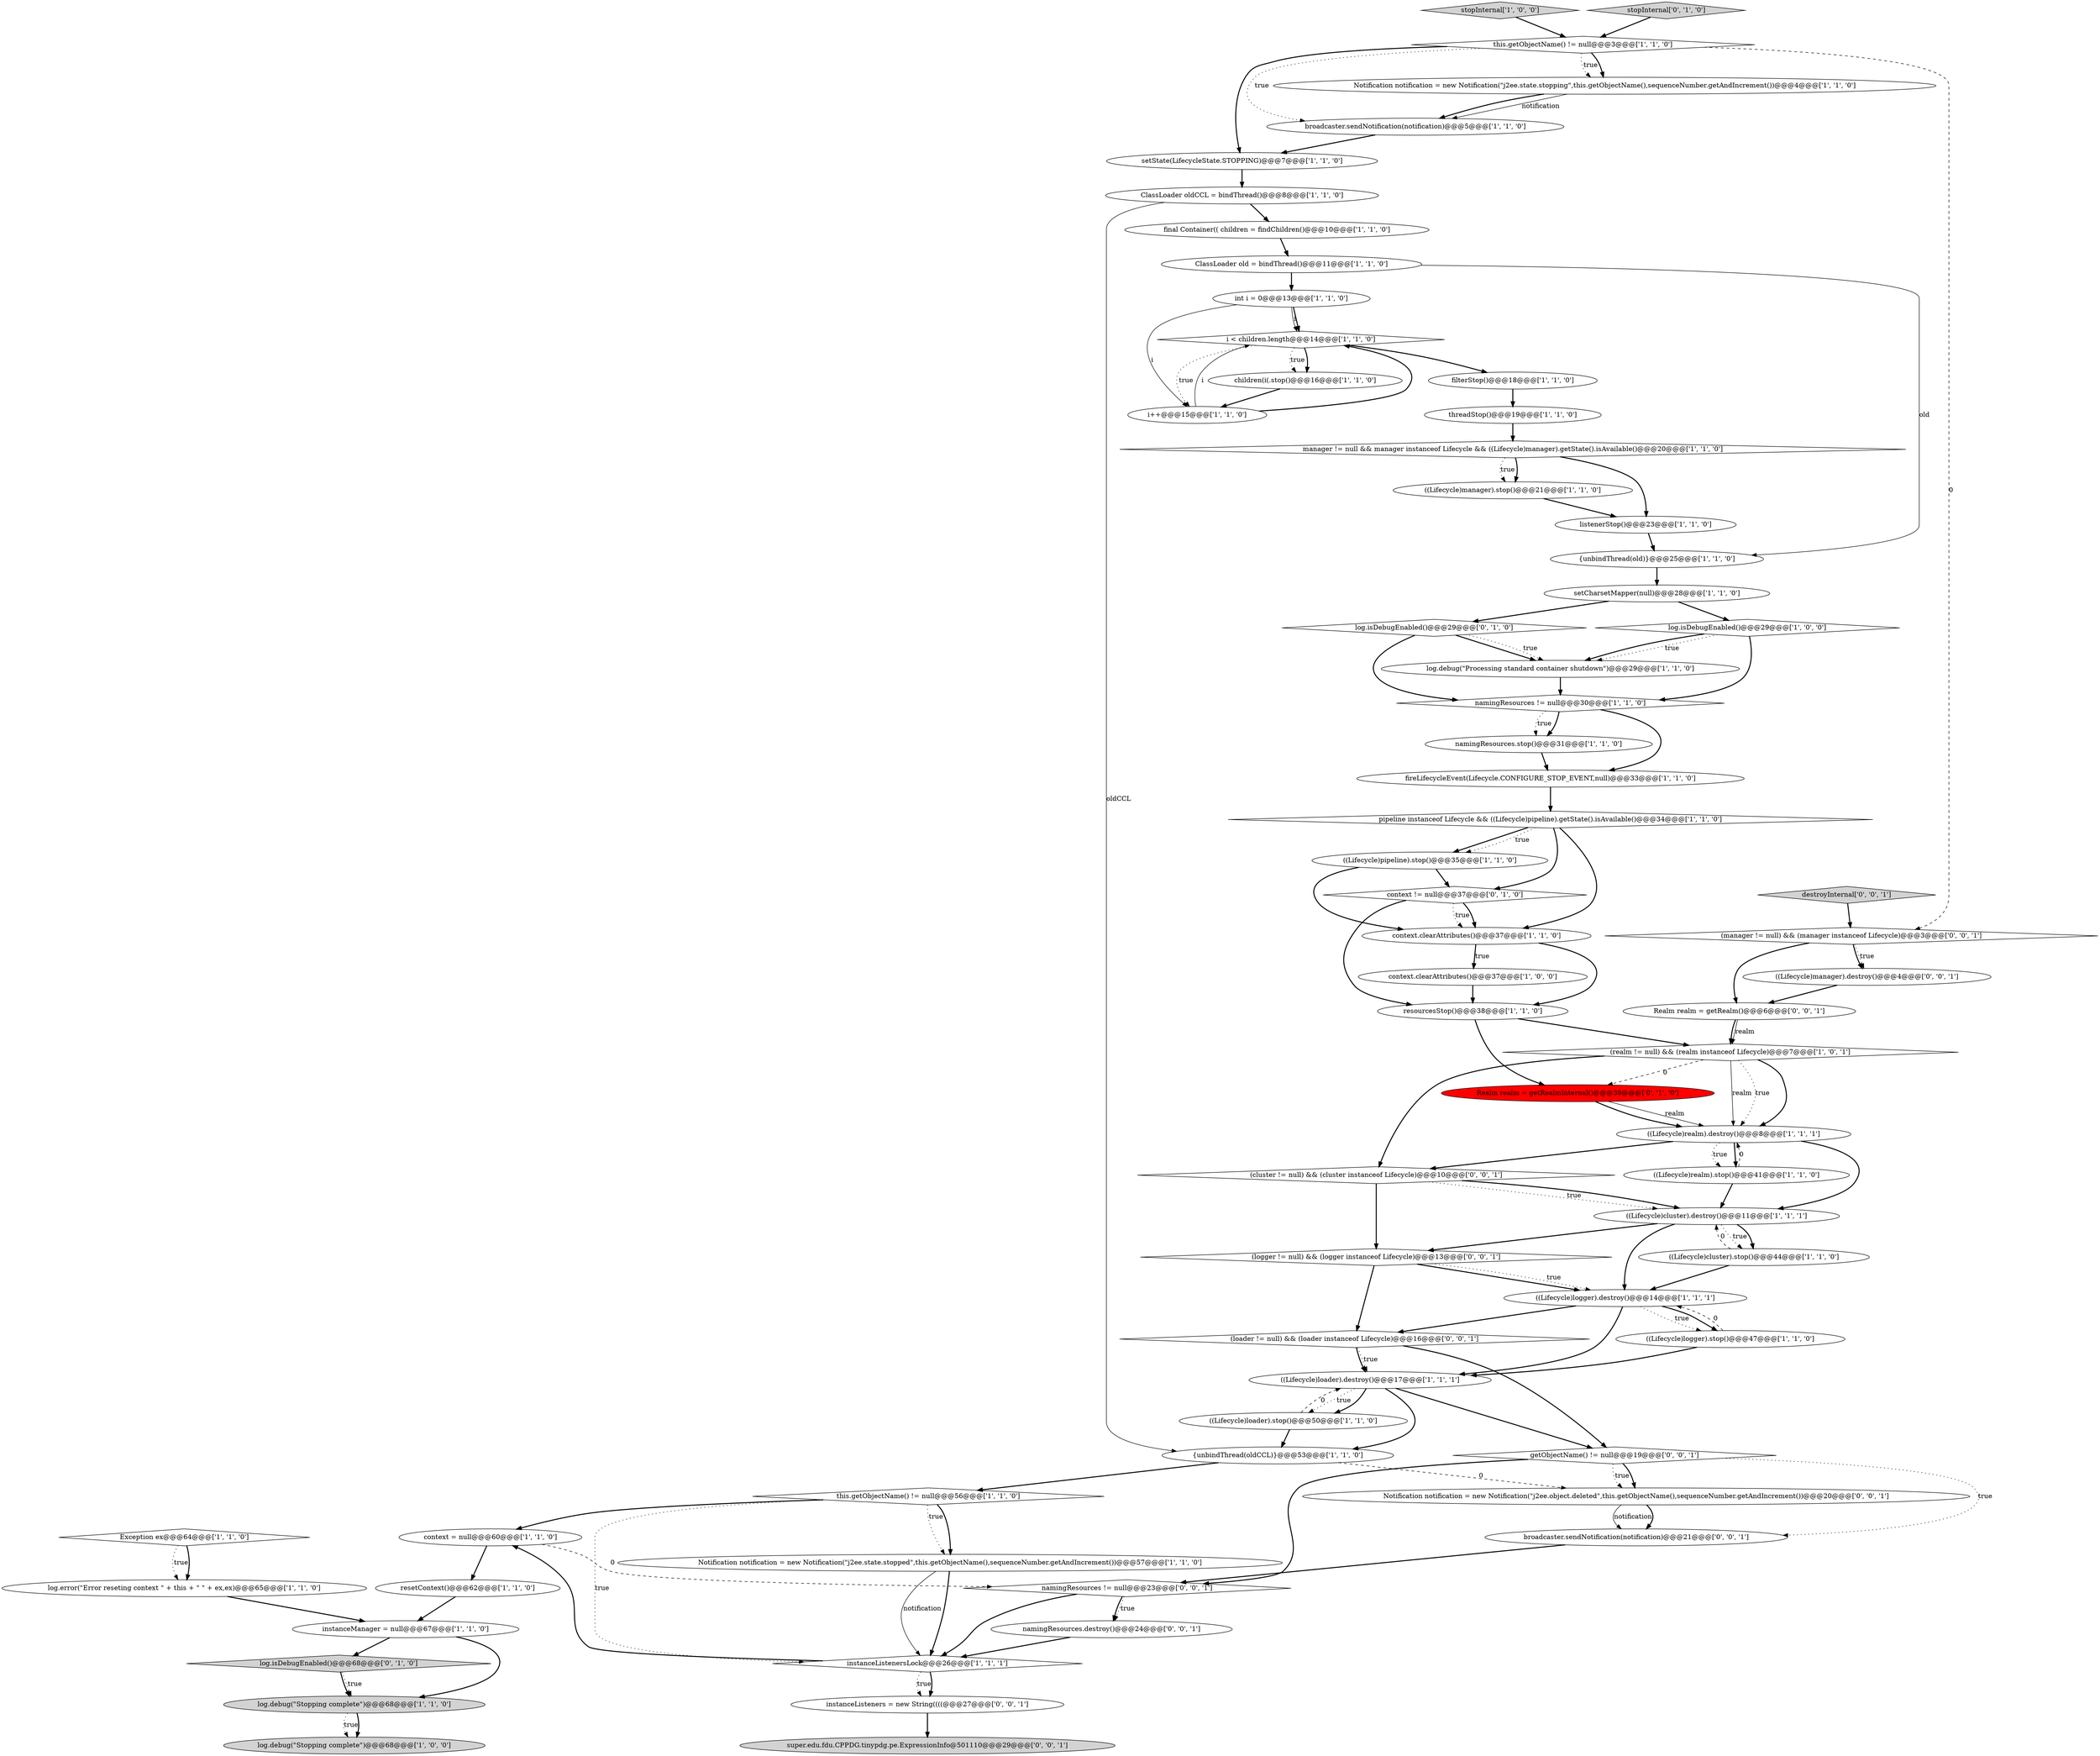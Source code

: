 digraph {
34 [style = filled, label = "(realm != null) && (realm instanceof Lifecycle)@@@7@@@['1', '0', '1']", fillcolor = white, shape = diamond image = "AAA0AAABBB1BBB"];
5 [style = filled, label = "stopInternal['1', '0', '0']", fillcolor = lightgray, shape = diamond image = "AAA0AAABBB1BBB"];
8 [style = filled, label = "context = null@@@60@@@['1', '1', '0']", fillcolor = white, shape = ellipse image = "AAA0AAABBB1BBB"];
43 [style = filled, label = "int i = 0@@@13@@@['1', '1', '0']", fillcolor = white, shape = ellipse image = "AAA0AAABBB1BBB"];
17 [style = filled, label = "setCharsetMapper(null)@@@28@@@['1', '1', '0']", fillcolor = white, shape = ellipse image = "AAA0AAABBB1BBB"];
44 [style = filled, label = "((Lifecycle)cluster).destroy()@@@11@@@['1', '1', '1']", fillcolor = white, shape = ellipse image = "AAA0AAABBB1BBB"];
1 [style = filled, label = "this.getObjectName() != null@@@56@@@['1', '1', '0']", fillcolor = white, shape = diamond image = "AAA0AAABBB1BBB"];
0 [style = filled, label = "this.getObjectName() != null@@@3@@@['1', '1', '0']", fillcolor = white, shape = diamond image = "AAA0AAABBB1BBB"];
41 [style = filled, label = "ClassLoader old = bindThread()@@@11@@@['1', '1', '0']", fillcolor = white, shape = ellipse image = "AAA0AAABBB1BBB"];
38 [style = filled, label = "log.error(\"Error reseting context \" + this + \" \" + ex,ex)@@@65@@@['1', '1', '0']", fillcolor = white, shape = ellipse image = "AAA0AAABBB1BBB"];
52 [style = filled, label = "log.isDebugEnabled()@@@68@@@['0', '1', '0']", fillcolor = lightgray, shape = diamond image = "AAA0AAABBB2BBB"];
11 [style = filled, label = "manager != null && manager instanceof Lifecycle && ((Lifecycle)manager).getState().isAvailable()@@@20@@@['1', '1', '0']", fillcolor = white, shape = diamond image = "AAA0AAABBB1BBB"];
55 [style = filled, label = "(logger != null) && (logger instanceof Lifecycle)@@@13@@@['0', '0', '1']", fillcolor = white, shape = diamond image = "AAA0AAABBB3BBB"];
28 [style = filled, label = "((Lifecycle)loader).destroy()@@@17@@@['1', '1', '1']", fillcolor = white, shape = ellipse image = "AAA0AAABBB1BBB"];
23 [style = filled, label = "ClassLoader oldCCL = bindThread()@@@8@@@['1', '1', '0']", fillcolor = white, shape = ellipse image = "AAA0AAABBB1BBB"];
57 [style = filled, label = "(loader != null) && (loader instanceof Lifecycle)@@@16@@@['0', '0', '1']", fillcolor = white, shape = diamond image = "AAA0AAABBB3BBB"];
51 [style = filled, label = "stopInternal['0', '1', '0']", fillcolor = lightgray, shape = diamond image = "AAA0AAABBB2BBB"];
65 [style = filled, label = "broadcaster.sendNotification(notification)@@@21@@@['0', '0', '1']", fillcolor = white, shape = ellipse image = "AAA0AAABBB3BBB"];
33 [style = filled, label = "threadStop()@@@19@@@['1', '1', '0']", fillcolor = white, shape = ellipse image = "AAA0AAABBB1BBB"];
6 [style = filled, label = "((Lifecycle)realm).stop()@@@41@@@['1', '1', '0']", fillcolor = white, shape = ellipse image = "AAA0AAABBB1BBB"];
59 [style = filled, label = "(cluster != null) && (cluster instanceof Lifecycle)@@@10@@@['0', '0', '1']", fillcolor = white, shape = diamond image = "AAA0AAABBB3BBB"];
60 [style = filled, label = "namingResources != null@@@23@@@['0', '0', '1']", fillcolor = white, shape = diamond image = "AAA0AAABBB3BBB"];
13 [style = filled, label = "log.isDebugEnabled()@@@29@@@['1', '0', '0']", fillcolor = white, shape = diamond image = "AAA0AAABBB1BBB"];
29 [style = filled, label = "log.debug(\"Stopping complete\")@@@68@@@['1', '1', '0']", fillcolor = lightgray, shape = ellipse image = "AAA0AAABBB1BBB"];
21 [style = filled, label = "children(i(.stop()@@@16@@@['1', '1', '0']", fillcolor = white, shape = ellipse image = "AAA0AAABBB1BBB"];
32 [style = filled, label = "instanceManager = null@@@67@@@['1', '1', '0']", fillcolor = white, shape = ellipse image = "AAA0AAABBB1BBB"];
45 [style = filled, label = "pipeline instanceof Lifecycle && ((Lifecycle)pipeline).getState().isAvailable()@@@34@@@['1', '1', '0']", fillcolor = white, shape = diamond image = "AAA0AAABBB1BBB"];
62 [style = filled, label = "instanceListeners = new String((((@@@27@@@['0', '0', '1']", fillcolor = white, shape = ellipse image = "AAA0AAABBB3BBB"];
49 [style = filled, label = "context != null@@@37@@@['0', '1', '0']", fillcolor = white, shape = diamond image = "AAA0AAABBB2BBB"];
12 [style = filled, label = "context.clearAttributes()@@@37@@@['1', '0', '0']", fillcolor = white, shape = ellipse image = "AAA0AAABBB1BBB"];
20 [style = filled, label = "namingResources.stop()@@@31@@@['1', '1', '0']", fillcolor = white, shape = ellipse image = "AAA0AAABBB1BBB"];
10 [style = filled, label = "Exception ex@@@64@@@['1', '1', '0']", fillcolor = white, shape = diamond image = "AAA0AAABBB1BBB"];
61 [style = filled, label = "destroyInternal['0', '0', '1']", fillcolor = lightgray, shape = diamond image = "AAA0AAABBB3BBB"];
14 [style = filled, label = "instanceListenersLock@@@26@@@['1', '1', '1']", fillcolor = white, shape = diamond image = "AAA0AAABBB1BBB"];
25 [style = filled, label = "((Lifecycle)pipeline).stop()@@@35@@@['1', '1', '0']", fillcolor = white, shape = ellipse image = "AAA0AAABBB1BBB"];
58 [style = filled, label = "((Lifecycle)manager).destroy()@@@4@@@['0', '0', '1']", fillcolor = white, shape = ellipse image = "AAA0AAABBB3BBB"];
53 [style = filled, label = "Realm realm = getRealmInternal()@@@39@@@['0', '1', '0']", fillcolor = red, shape = ellipse image = "AAA1AAABBB2BBB"];
22 [style = filled, label = "resourcesStop()@@@38@@@['1', '1', '0']", fillcolor = white, shape = ellipse image = "AAA0AAABBB1BBB"];
9 [style = filled, label = "i < children.length@@@14@@@['1', '1', '0']", fillcolor = white, shape = diamond image = "AAA0AAABBB1BBB"];
35 [style = filled, label = "{unbindThread(oldCCL)}@@@53@@@['1', '1', '0']", fillcolor = white, shape = ellipse image = "AAA0AAABBB1BBB"];
7 [style = filled, label = "Notification notification = new Notification(\"j2ee.state.stopping\",this.getObjectName(),sequenceNumber.getAndIncrement())@@@4@@@['1', '1', '0']", fillcolor = white, shape = ellipse image = "AAA0AAABBB1BBB"];
39 [style = filled, label = "Notification notification = new Notification(\"j2ee.state.stopped\",this.getObjectName(),sequenceNumber.getAndIncrement())@@@57@@@['1', '1', '0']", fillcolor = white, shape = ellipse image = "AAA0AAABBB1BBB"];
54 [style = filled, label = "namingResources.destroy()@@@24@@@['0', '0', '1']", fillcolor = white, shape = ellipse image = "AAA0AAABBB3BBB"];
24 [style = filled, label = "fireLifecycleEvent(Lifecycle.CONFIGURE_STOP_EVENT,null)@@@33@@@['1', '1', '0']", fillcolor = white, shape = ellipse image = "AAA0AAABBB1BBB"];
37 [style = filled, label = "{unbindThread(old)}@@@25@@@['1', '1', '0']", fillcolor = white, shape = ellipse image = "AAA0AAABBB1BBB"];
42 [style = filled, label = "broadcaster.sendNotification(notification)@@@5@@@['1', '1', '0']", fillcolor = white, shape = ellipse image = "AAA0AAABBB1BBB"];
4 [style = filled, label = "log.debug(\"Stopping complete\")@@@68@@@['1', '0', '0']", fillcolor = lightgray, shape = ellipse image = "AAA0AAABBB1BBB"];
56 [style = filled, label = "super.edu.fdu.CPPDG.tinypdg.pe.ExpressionInfo@501110@@@29@@@['0', '0', '1']", fillcolor = lightgray, shape = ellipse image = "AAA0AAABBB3BBB"];
27 [style = filled, label = "i++@@@15@@@['1', '1', '0']", fillcolor = white, shape = ellipse image = "AAA0AAABBB1BBB"];
18 [style = filled, label = "log.debug(\"Processing standard container shutdown\")@@@29@@@['1', '1', '0']", fillcolor = white, shape = ellipse image = "AAA0AAABBB1BBB"];
3 [style = filled, label = "((Lifecycle)manager).stop()@@@21@@@['1', '1', '0']", fillcolor = white, shape = ellipse image = "AAA0AAABBB1BBB"];
48 [style = filled, label = "((Lifecycle)logger).destroy()@@@14@@@['1', '1', '1']", fillcolor = white, shape = ellipse image = "AAA0AAABBB1BBB"];
67 [style = filled, label = "(manager != null) && (manager instanceof Lifecycle)@@@3@@@['0', '0', '1']", fillcolor = white, shape = diamond image = "AAA0AAABBB3BBB"];
15 [style = filled, label = "((Lifecycle)logger).stop()@@@47@@@['1', '1', '0']", fillcolor = white, shape = ellipse image = "AAA0AAABBB1BBB"];
31 [style = filled, label = "namingResources != null@@@30@@@['1', '1', '0']", fillcolor = white, shape = diamond image = "AAA0AAABBB1BBB"];
2 [style = filled, label = "filterStop()@@@18@@@['1', '1', '0']", fillcolor = white, shape = ellipse image = "AAA0AAABBB1BBB"];
40 [style = filled, label = "setState(LifecycleState.STOPPING)@@@7@@@['1', '1', '0']", fillcolor = white, shape = ellipse image = "AAA0AAABBB1BBB"];
66 [style = filled, label = "getObjectName() != null@@@19@@@['0', '0', '1']", fillcolor = white, shape = diamond image = "AAA0AAABBB3BBB"];
30 [style = filled, label = "final Container(( children = findChildren()@@@10@@@['1', '1', '0']", fillcolor = white, shape = ellipse image = "AAA0AAABBB1BBB"];
26 [style = filled, label = "resetContext()@@@62@@@['1', '1', '0']", fillcolor = white, shape = ellipse image = "AAA0AAABBB1BBB"];
63 [style = filled, label = "Realm realm = getRealm()@@@6@@@['0', '0', '1']", fillcolor = white, shape = ellipse image = "AAA0AAABBB3BBB"];
19 [style = filled, label = "context.clearAttributes()@@@37@@@['1', '1', '0']", fillcolor = white, shape = ellipse image = "AAA0AAABBB1BBB"];
36 [style = filled, label = "((Lifecycle)realm).destroy()@@@8@@@['1', '1', '1']", fillcolor = white, shape = ellipse image = "AAA0AAABBB1BBB"];
46 [style = filled, label = "listenerStop()@@@23@@@['1', '1', '0']", fillcolor = white, shape = ellipse image = "AAA0AAABBB1BBB"];
47 [style = filled, label = "((Lifecycle)cluster).stop()@@@44@@@['1', '1', '0']", fillcolor = white, shape = ellipse image = "AAA0AAABBB1BBB"];
50 [style = filled, label = "log.isDebugEnabled()@@@29@@@['0', '1', '0']", fillcolor = white, shape = diamond image = "AAA0AAABBB2BBB"];
16 [style = filled, label = "((Lifecycle)loader).stop()@@@50@@@['1', '1', '0']", fillcolor = white, shape = ellipse image = "AAA0AAABBB1BBB"];
64 [style = filled, label = "Notification notification = new Notification(\"j2ee.object.deleted\",this.getObjectName(),sequenceNumber.getAndIncrement())@@@20@@@['0', '0', '1']", fillcolor = white, shape = ellipse image = "AAA0AAABBB3BBB"];
36->6 [style = dotted, label="true"];
25->49 [style = bold, label=""];
36->59 [style = bold, label=""];
1->39 [style = dotted, label="true"];
65->60 [style = bold, label=""];
32->52 [style = bold, label=""];
10->38 [style = dotted, label="true"];
27->9 [style = bold, label=""];
28->16 [style = dotted, label="true"];
63->34 [style = bold, label=""];
39->14 [style = bold, label=""];
43->9 [style = solid, label="i"];
11->46 [style = bold, label=""];
7->42 [style = solid, label="notification"];
63->34 [style = solid, label="realm"];
40->23 [style = bold, label=""];
49->22 [style = bold, label=""];
53->36 [style = bold, label=""];
33->11 [style = bold, label=""];
55->48 [style = bold, label=""];
48->15 [style = dotted, label="true"];
55->57 [style = bold, label=""];
45->25 [style = bold, label=""];
5->0 [style = bold, label=""];
27->9 [style = solid, label="i"];
66->64 [style = dotted, label="true"];
66->64 [style = bold, label=""];
6->36 [style = dashed, label="0"];
25->19 [style = bold, label=""];
44->47 [style = dotted, label="true"];
9->21 [style = bold, label=""];
52->29 [style = dotted, label="true"];
66->60 [style = bold, label=""];
0->40 [style = bold, label=""];
35->64 [style = dashed, label="0"];
67->58 [style = dotted, label="true"];
13->31 [style = bold, label=""];
31->20 [style = bold, label=""];
67->58 [style = bold, label=""];
16->28 [style = dashed, label="0"];
44->47 [style = bold, label=""];
12->22 [style = bold, label=""];
55->48 [style = dotted, label="true"];
0->7 [style = dotted, label="true"];
62->56 [style = bold, label=""];
43->27 [style = solid, label="i"];
36->6 [style = bold, label=""];
18->31 [style = bold, label=""];
3->46 [style = bold, label=""];
30->41 [style = bold, label=""];
26->32 [style = bold, label=""];
23->30 [style = bold, label=""];
19->12 [style = bold, label=""];
59->44 [style = dotted, label="true"];
9->2 [style = bold, label=""];
36->44 [style = bold, label=""];
47->48 [style = bold, label=""];
50->18 [style = bold, label=""];
64->65 [style = solid, label="notification"];
51->0 [style = bold, label=""];
0->42 [style = dotted, label="true"];
9->21 [style = dotted, label="true"];
46->37 [style = bold, label=""];
42->40 [style = bold, label=""];
38->32 [style = bold, label=""];
50->18 [style = dotted, label="true"];
0->7 [style = bold, label=""];
58->63 [style = bold, label=""];
8->60 [style = dashed, label="0"];
28->35 [style = bold, label=""];
34->59 [style = bold, label=""];
44->55 [style = bold, label=""];
50->31 [style = bold, label=""];
34->36 [style = bold, label=""];
7->42 [style = bold, label=""];
2->33 [style = bold, label=""];
59->55 [style = bold, label=""];
14->8 [style = bold, label=""];
59->44 [style = bold, label=""];
48->28 [style = bold, label=""];
41->43 [style = bold, label=""];
19->22 [style = bold, label=""];
13->18 [style = bold, label=""];
1->39 [style = bold, label=""];
60->54 [style = bold, label=""];
13->18 [style = dotted, label="true"];
29->4 [style = dotted, label="true"];
34->36 [style = solid, label="realm"];
1->8 [style = bold, label=""];
21->27 [style = bold, label=""];
57->28 [style = dotted, label="true"];
57->66 [style = bold, label=""];
31->24 [style = bold, label=""];
34->36 [style = dotted, label="true"];
19->12 [style = dotted, label="true"];
49->19 [style = dotted, label="true"];
15->48 [style = dashed, label="0"];
60->54 [style = dotted, label="true"];
43->9 [style = bold, label=""];
6->44 [style = bold, label=""];
24->45 [style = bold, label=""];
17->50 [style = bold, label=""];
60->14 [style = bold, label=""];
35->1 [style = bold, label=""];
15->28 [style = bold, label=""];
11->3 [style = bold, label=""];
67->63 [style = bold, label=""];
0->67 [style = dashed, label="0"];
64->65 [style = bold, label=""];
49->19 [style = bold, label=""];
17->13 [style = bold, label=""];
39->14 [style = solid, label="notification"];
11->3 [style = dotted, label="true"];
53->36 [style = solid, label="realm"];
47->44 [style = dashed, label="0"];
10->38 [style = bold, label=""];
54->14 [style = bold, label=""];
61->67 [style = bold, label=""];
29->4 [style = bold, label=""];
48->57 [style = bold, label=""];
57->28 [style = bold, label=""];
45->49 [style = bold, label=""];
37->17 [style = bold, label=""];
41->37 [style = solid, label="old"];
1->14 [style = dotted, label="true"];
31->20 [style = dotted, label="true"];
28->16 [style = bold, label=""];
14->62 [style = dotted, label="true"];
34->53 [style = dashed, label="0"];
23->35 [style = solid, label="oldCCL"];
9->27 [style = dotted, label="true"];
32->29 [style = bold, label=""];
22->53 [style = bold, label=""];
45->19 [style = bold, label=""];
44->48 [style = bold, label=""];
22->34 [style = bold, label=""];
45->25 [style = dotted, label="true"];
48->15 [style = bold, label=""];
52->29 [style = bold, label=""];
14->62 [style = bold, label=""];
66->65 [style = dotted, label="true"];
16->35 [style = bold, label=""];
20->24 [style = bold, label=""];
28->66 [style = bold, label=""];
8->26 [style = bold, label=""];
}

